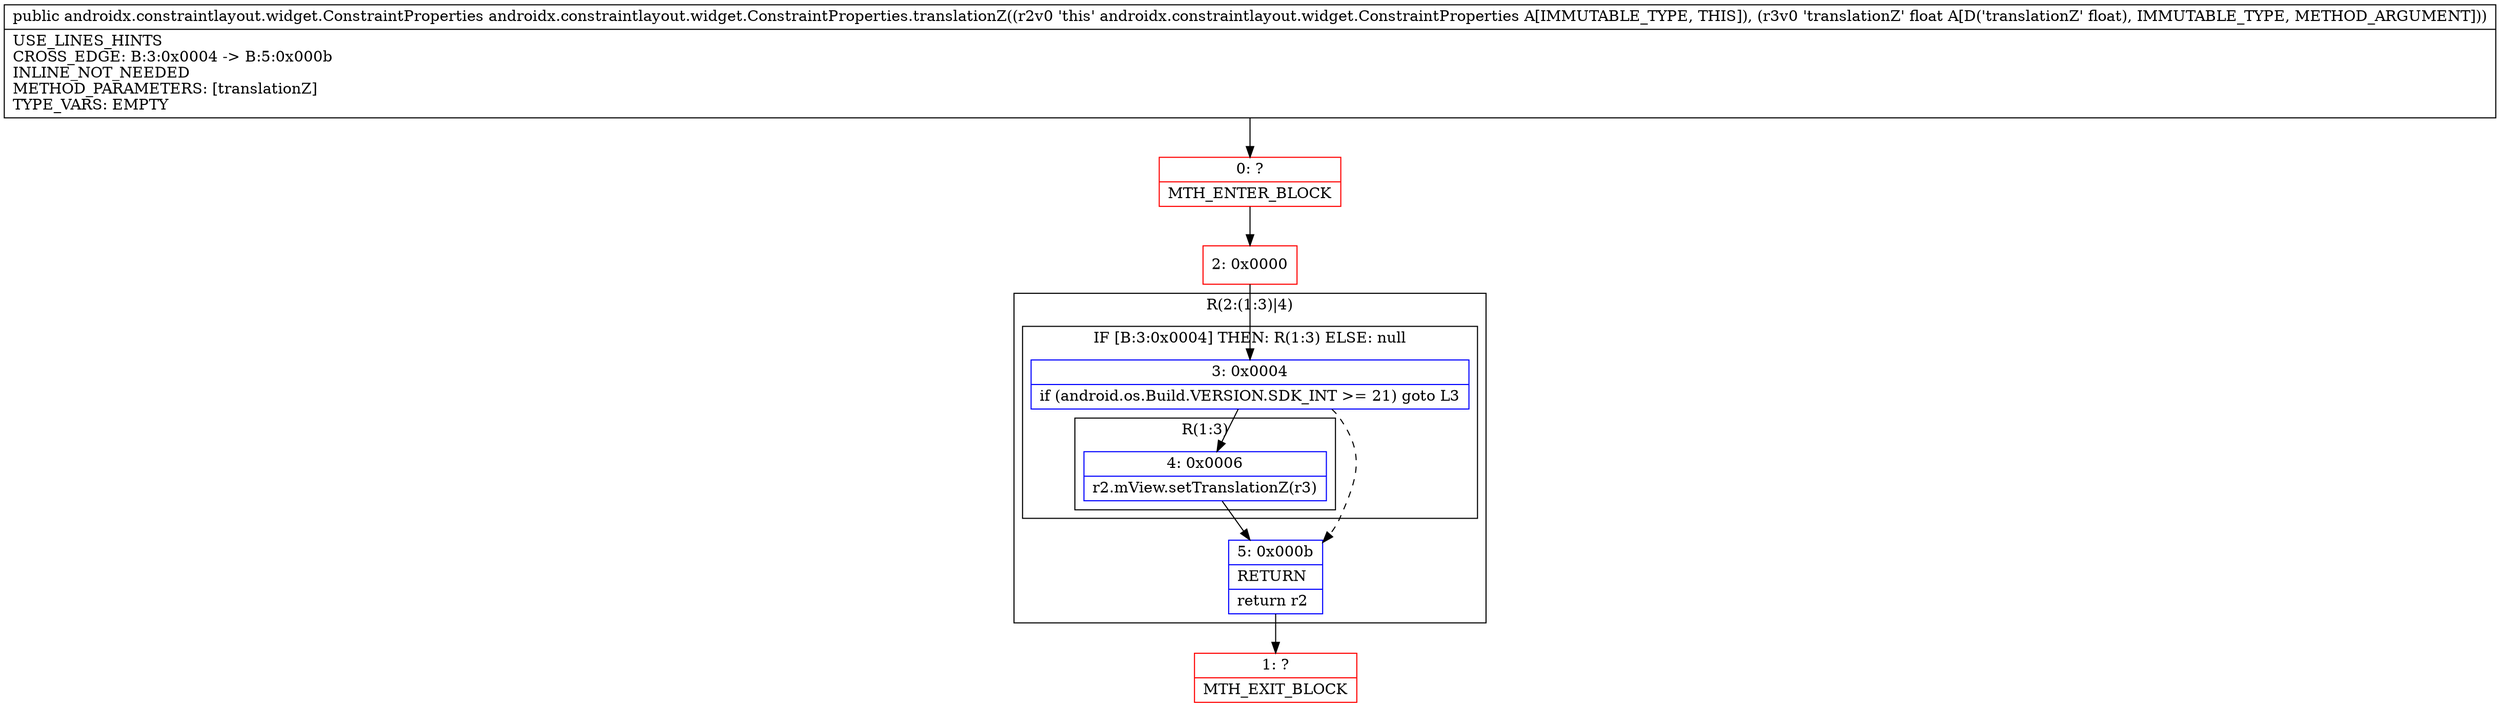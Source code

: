 digraph "CFG forandroidx.constraintlayout.widget.ConstraintProperties.translationZ(F)Landroidx\/constraintlayout\/widget\/ConstraintProperties;" {
subgraph cluster_Region_846562884 {
label = "R(2:(1:3)|4)";
node [shape=record,color=blue];
subgraph cluster_IfRegion_1542261998 {
label = "IF [B:3:0x0004] THEN: R(1:3) ELSE: null";
node [shape=record,color=blue];
Node_3 [shape=record,label="{3\:\ 0x0004|if (android.os.Build.VERSION.SDK_INT \>= 21) goto L3\l}"];
subgraph cluster_Region_1550565703 {
label = "R(1:3)";
node [shape=record,color=blue];
Node_4 [shape=record,label="{4\:\ 0x0006|r2.mView.setTranslationZ(r3)\l}"];
}
}
Node_5 [shape=record,label="{5\:\ 0x000b|RETURN\l|return r2\l}"];
}
Node_0 [shape=record,color=red,label="{0\:\ ?|MTH_ENTER_BLOCK\l}"];
Node_2 [shape=record,color=red,label="{2\:\ 0x0000}"];
Node_1 [shape=record,color=red,label="{1\:\ ?|MTH_EXIT_BLOCK\l}"];
MethodNode[shape=record,label="{public androidx.constraintlayout.widget.ConstraintProperties androidx.constraintlayout.widget.ConstraintProperties.translationZ((r2v0 'this' androidx.constraintlayout.widget.ConstraintProperties A[IMMUTABLE_TYPE, THIS]), (r3v0 'translationZ' float A[D('translationZ' float), IMMUTABLE_TYPE, METHOD_ARGUMENT]))  | USE_LINES_HINTS\lCROSS_EDGE: B:3:0x0004 \-\> B:5:0x000b\lINLINE_NOT_NEEDED\lMETHOD_PARAMETERS: [translationZ]\lTYPE_VARS: EMPTY\l}"];
MethodNode -> Node_0;Node_3 -> Node_4;
Node_3 -> Node_5[style=dashed];
Node_4 -> Node_5;
Node_5 -> Node_1;
Node_0 -> Node_2;
Node_2 -> Node_3;
}

